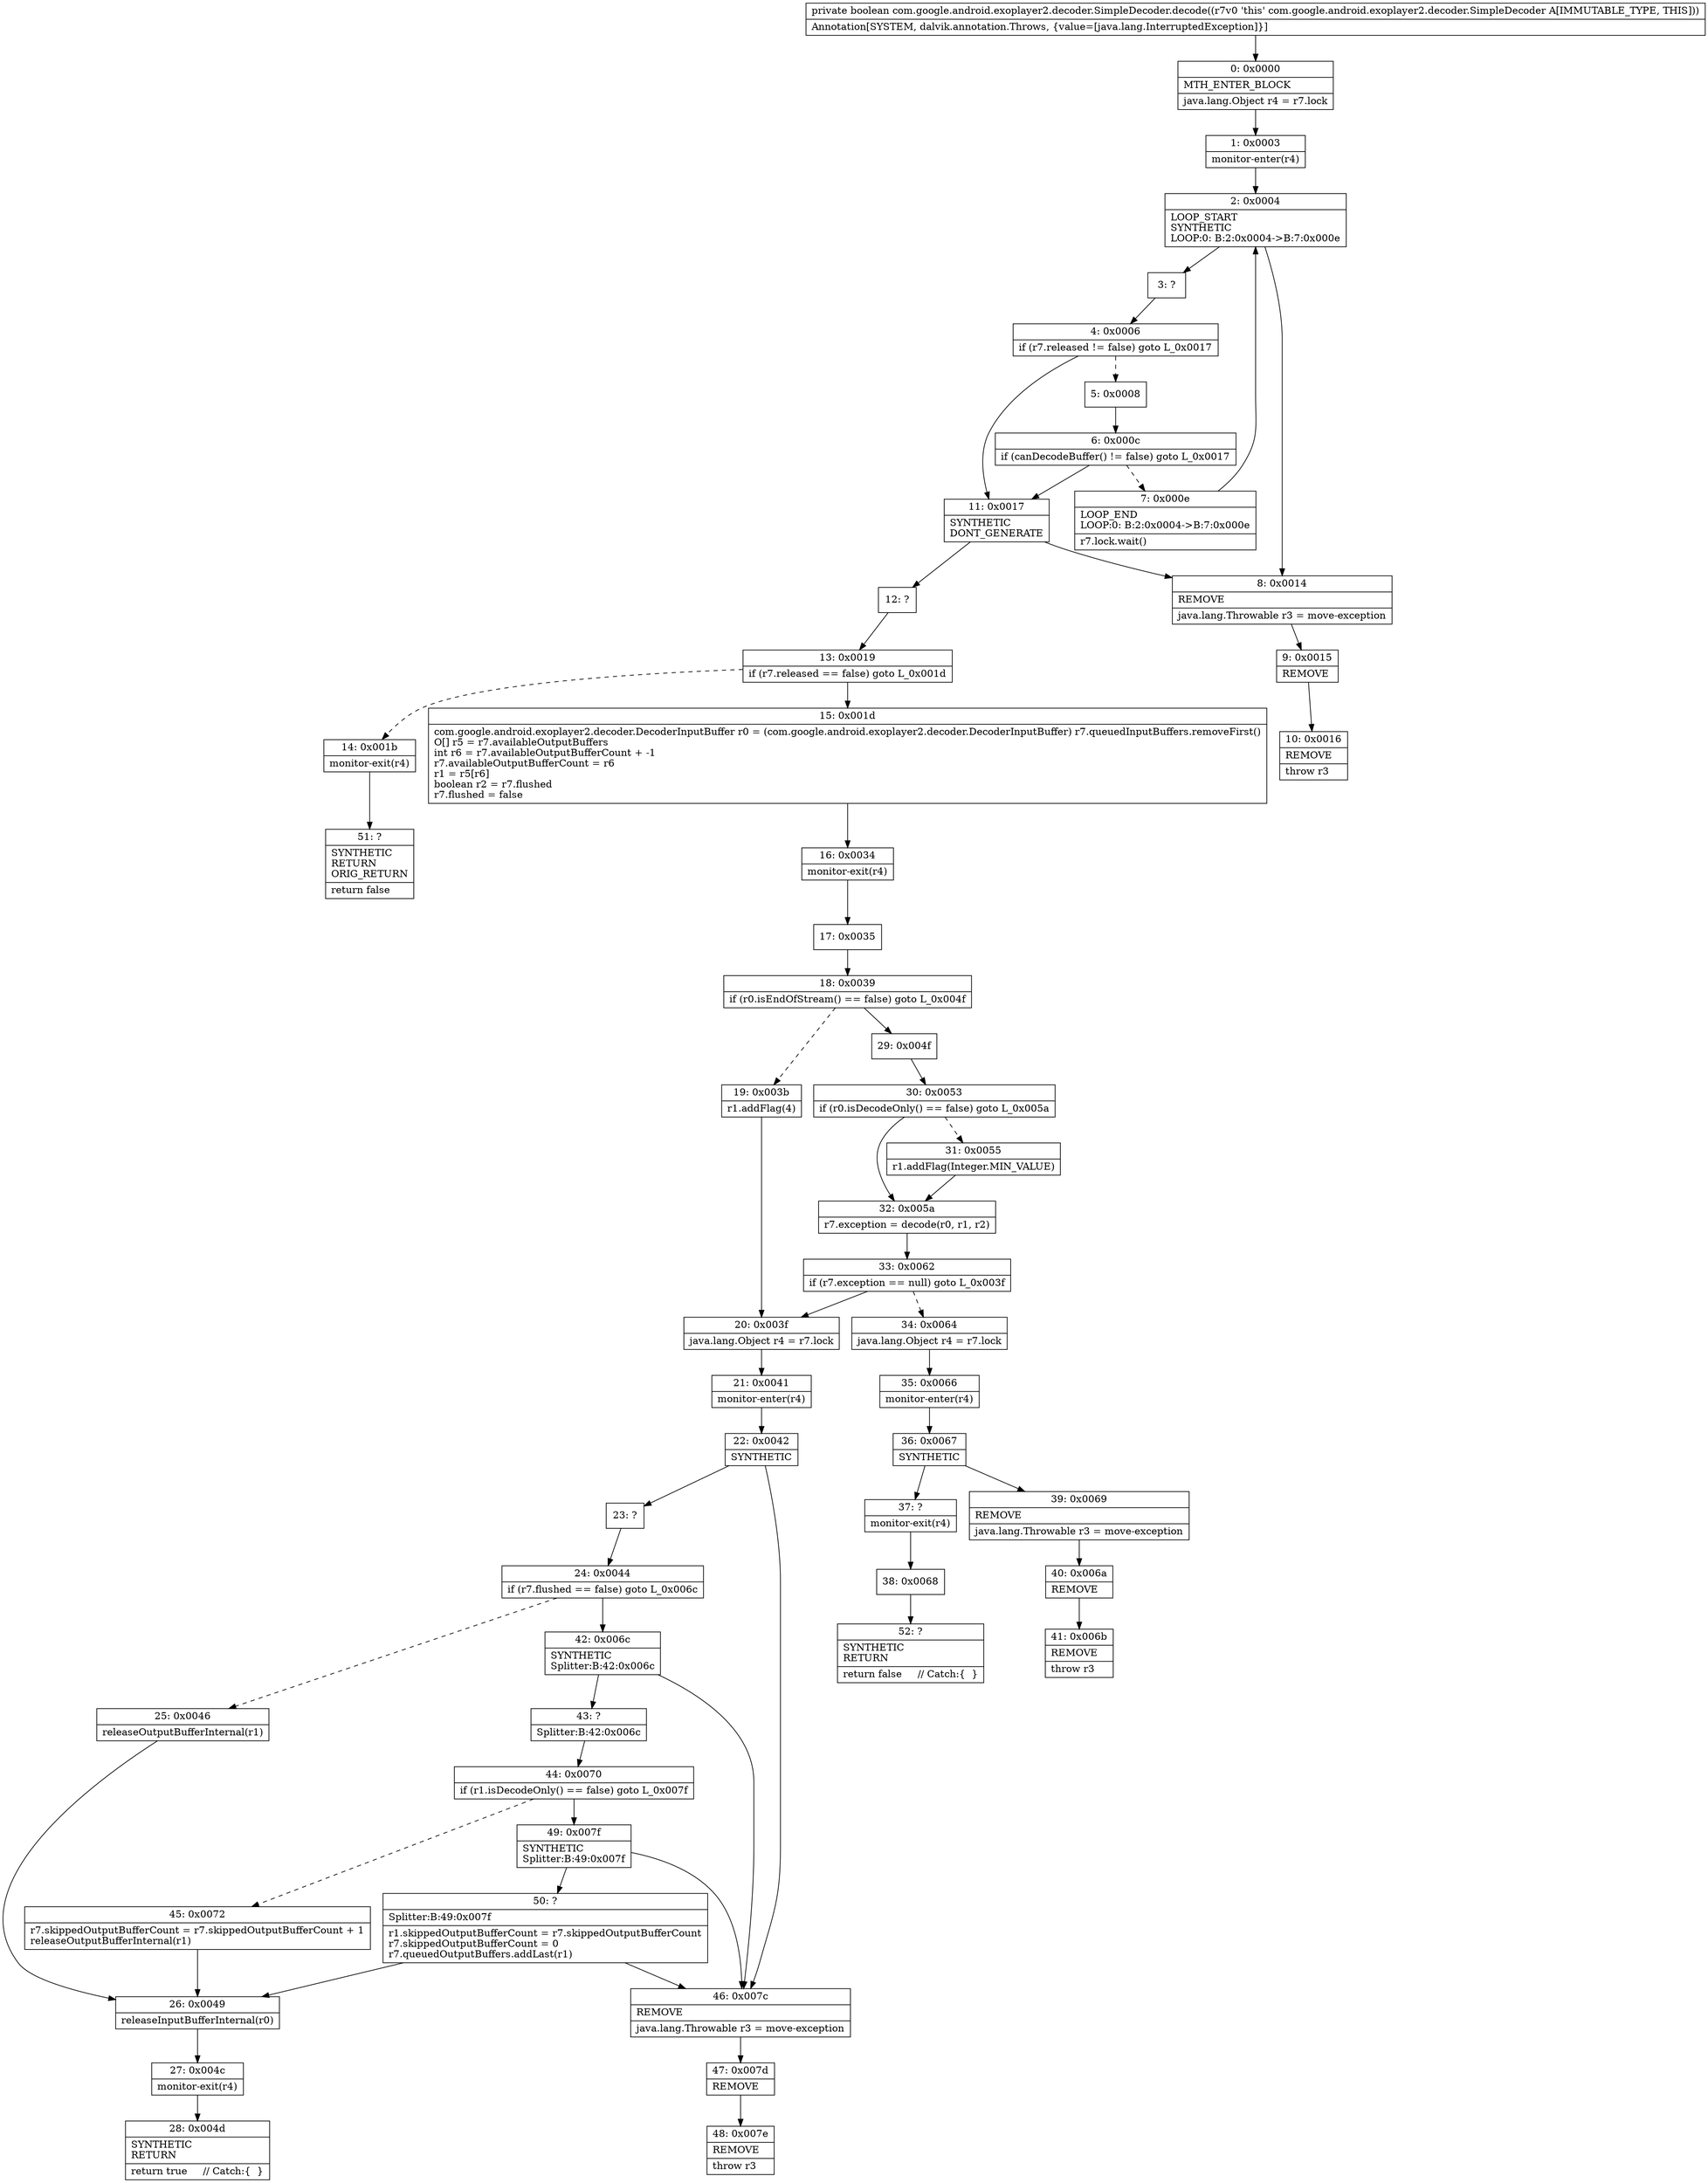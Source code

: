 digraph "CFG forcom.google.android.exoplayer2.decoder.SimpleDecoder.decode()Z" {
Node_0 [shape=record,label="{0\:\ 0x0000|MTH_ENTER_BLOCK\l|java.lang.Object r4 = r7.lock\l}"];
Node_1 [shape=record,label="{1\:\ 0x0003|monitor\-enter(r4)\l}"];
Node_2 [shape=record,label="{2\:\ 0x0004|LOOP_START\lSYNTHETIC\lLOOP:0: B:2:0x0004\-\>B:7:0x000e\l}"];
Node_3 [shape=record,label="{3\:\ ?}"];
Node_4 [shape=record,label="{4\:\ 0x0006|if (r7.released != false) goto L_0x0017\l}"];
Node_5 [shape=record,label="{5\:\ 0x0008}"];
Node_6 [shape=record,label="{6\:\ 0x000c|if (canDecodeBuffer() != false) goto L_0x0017\l}"];
Node_7 [shape=record,label="{7\:\ 0x000e|LOOP_END\lLOOP:0: B:2:0x0004\-\>B:7:0x000e\l|r7.lock.wait()\l}"];
Node_8 [shape=record,label="{8\:\ 0x0014|REMOVE\l|java.lang.Throwable r3 = move\-exception\l}"];
Node_9 [shape=record,label="{9\:\ 0x0015|REMOVE\l}"];
Node_10 [shape=record,label="{10\:\ 0x0016|REMOVE\l|throw r3\l}"];
Node_11 [shape=record,label="{11\:\ 0x0017|SYNTHETIC\lDONT_GENERATE\l}"];
Node_12 [shape=record,label="{12\:\ ?}"];
Node_13 [shape=record,label="{13\:\ 0x0019|if (r7.released == false) goto L_0x001d\l}"];
Node_14 [shape=record,label="{14\:\ 0x001b|monitor\-exit(r4)\l}"];
Node_15 [shape=record,label="{15\:\ 0x001d|com.google.android.exoplayer2.decoder.DecoderInputBuffer r0 = (com.google.android.exoplayer2.decoder.DecoderInputBuffer) r7.queuedInputBuffers.removeFirst()\lO[] r5 = r7.availableOutputBuffers\lint r6 = r7.availableOutputBufferCount + \-1\lr7.availableOutputBufferCount = r6\lr1 = r5[r6]\lboolean r2 = r7.flushed\lr7.flushed = false\l}"];
Node_16 [shape=record,label="{16\:\ 0x0034|monitor\-exit(r4)\l}"];
Node_17 [shape=record,label="{17\:\ 0x0035}"];
Node_18 [shape=record,label="{18\:\ 0x0039|if (r0.isEndOfStream() == false) goto L_0x004f\l}"];
Node_19 [shape=record,label="{19\:\ 0x003b|r1.addFlag(4)\l}"];
Node_20 [shape=record,label="{20\:\ 0x003f|java.lang.Object r4 = r7.lock\l}"];
Node_21 [shape=record,label="{21\:\ 0x0041|monitor\-enter(r4)\l}"];
Node_22 [shape=record,label="{22\:\ 0x0042|SYNTHETIC\l}"];
Node_23 [shape=record,label="{23\:\ ?}"];
Node_24 [shape=record,label="{24\:\ 0x0044|if (r7.flushed == false) goto L_0x006c\l}"];
Node_25 [shape=record,label="{25\:\ 0x0046|releaseOutputBufferInternal(r1)\l}"];
Node_26 [shape=record,label="{26\:\ 0x0049|releaseInputBufferInternal(r0)\l}"];
Node_27 [shape=record,label="{27\:\ 0x004c|monitor\-exit(r4)\l}"];
Node_28 [shape=record,label="{28\:\ 0x004d|SYNTHETIC\lRETURN\l|return true     \/\/ Catch:\{  \}\l}"];
Node_29 [shape=record,label="{29\:\ 0x004f}"];
Node_30 [shape=record,label="{30\:\ 0x0053|if (r0.isDecodeOnly() == false) goto L_0x005a\l}"];
Node_31 [shape=record,label="{31\:\ 0x0055|r1.addFlag(Integer.MIN_VALUE)\l}"];
Node_32 [shape=record,label="{32\:\ 0x005a|r7.exception = decode(r0, r1, r2)\l}"];
Node_33 [shape=record,label="{33\:\ 0x0062|if (r7.exception == null) goto L_0x003f\l}"];
Node_34 [shape=record,label="{34\:\ 0x0064|java.lang.Object r4 = r7.lock\l}"];
Node_35 [shape=record,label="{35\:\ 0x0066|monitor\-enter(r4)\l}"];
Node_36 [shape=record,label="{36\:\ 0x0067|SYNTHETIC\l}"];
Node_37 [shape=record,label="{37\:\ ?|monitor\-exit(r4)\l}"];
Node_38 [shape=record,label="{38\:\ 0x0068}"];
Node_39 [shape=record,label="{39\:\ 0x0069|REMOVE\l|java.lang.Throwable r3 = move\-exception\l}"];
Node_40 [shape=record,label="{40\:\ 0x006a|REMOVE\l}"];
Node_41 [shape=record,label="{41\:\ 0x006b|REMOVE\l|throw r3\l}"];
Node_42 [shape=record,label="{42\:\ 0x006c|SYNTHETIC\lSplitter:B:42:0x006c\l}"];
Node_43 [shape=record,label="{43\:\ ?|Splitter:B:42:0x006c\l}"];
Node_44 [shape=record,label="{44\:\ 0x0070|if (r1.isDecodeOnly() == false) goto L_0x007f\l}"];
Node_45 [shape=record,label="{45\:\ 0x0072|r7.skippedOutputBufferCount = r7.skippedOutputBufferCount + 1\lreleaseOutputBufferInternal(r1)\l}"];
Node_46 [shape=record,label="{46\:\ 0x007c|REMOVE\l|java.lang.Throwable r3 = move\-exception\l}"];
Node_47 [shape=record,label="{47\:\ 0x007d|REMOVE\l}"];
Node_48 [shape=record,label="{48\:\ 0x007e|REMOVE\l|throw r3\l}"];
Node_49 [shape=record,label="{49\:\ 0x007f|SYNTHETIC\lSplitter:B:49:0x007f\l}"];
Node_50 [shape=record,label="{50\:\ ?|Splitter:B:49:0x007f\l|r1.skippedOutputBufferCount = r7.skippedOutputBufferCount\lr7.skippedOutputBufferCount = 0\lr7.queuedOutputBuffers.addLast(r1)\l}"];
Node_51 [shape=record,label="{51\:\ ?|SYNTHETIC\lRETURN\lORIG_RETURN\l|return false\l}"];
Node_52 [shape=record,label="{52\:\ ?|SYNTHETIC\lRETURN\l|return false     \/\/ Catch:\{  \}\l}"];
MethodNode[shape=record,label="{private boolean com.google.android.exoplayer2.decoder.SimpleDecoder.decode((r7v0 'this' com.google.android.exoplayer2.decoder.SimpleDecoder A[IMMUTABLE_TYPE, THIS]))  | Annotation[SYSTEM, dalvik.annotation.Throws, \{value=[java.lang.InterruptedException]\}]\l}"];
MethodNode -> Node_0;
Node_0 -> Node_1;
Node_1 -> Node_2;
Node_2 -> Node_3;
Node_2 -> Node_8;
Node_3 -> Node_4;
Node_4 -> Node_5[style=dashed];
Node_4 -> Node_11;
Node_5 -> Node_6;
Node_6 -> Node_7[style=dashed];
Node_6 -> Node_11;
Node_7 -> Node_2;
Node_8 -> Node_9;
Node_9 -> Node_10;
Node_11 -> Node_12;
Node_11 -> Node_8;
Node_12 -> Node_13;
Node_13 -> Node_14[style=dashed];
Node_13 -> Node_15;
Node_14 -> Node_51;
Node_15 -> Node_16;
Node_16 -> Node_17;
Node_17 -> Node_18;
Node_18 -> Node_19[style=dashed];
Node_18 -> Node_29;
Node_19 -> Node_20;
Node_20 -> Node_21;
Node_21 -> Node_22;
Node_22 -> Node_23;
Node_22 -> Node_46;
Node_23 -> Node_24;
Node_24 -> Node_25[style=dashed];
Node_24 -> Node_42;
Node_25 -> Node_26;
Node_26 -> Node_27;
Node_27 -> Node_28;
Node_29 -> Node_30;
Node_30 -> Node_31[style=dashed];
Node_30 -> Node_32;
Node_31 -> Node_32;
Node_32 -> Node_33;
Node_33 -> Node_20;
Node_33 -> Node_34[style=dashed];
Node_34 -> Node_35;
Node_35 -> Node_36;
Node_36 -> Node_37;
Node_36 -> Node_39;
Node_37 -> Node_38;
Node_38 -> Node_52;
Node_39 -> Node_40;
Node_40 -> Node_41;
Node_42 -> Node_43;
Node_42 -> Node_46;
Node_43 -> Node_44;
Node_44 -> Node_45[style=dashed];
Node_44 -> Node_49;
Node_45 -> Node_26;
Node_46 -> Node_47;
Node_47 -> Node_48;
Node_49 -> Node_50;
Node_49 -> Node_46;
Node_50 -> Node_46;
Node_50 -> Node_26;
}

